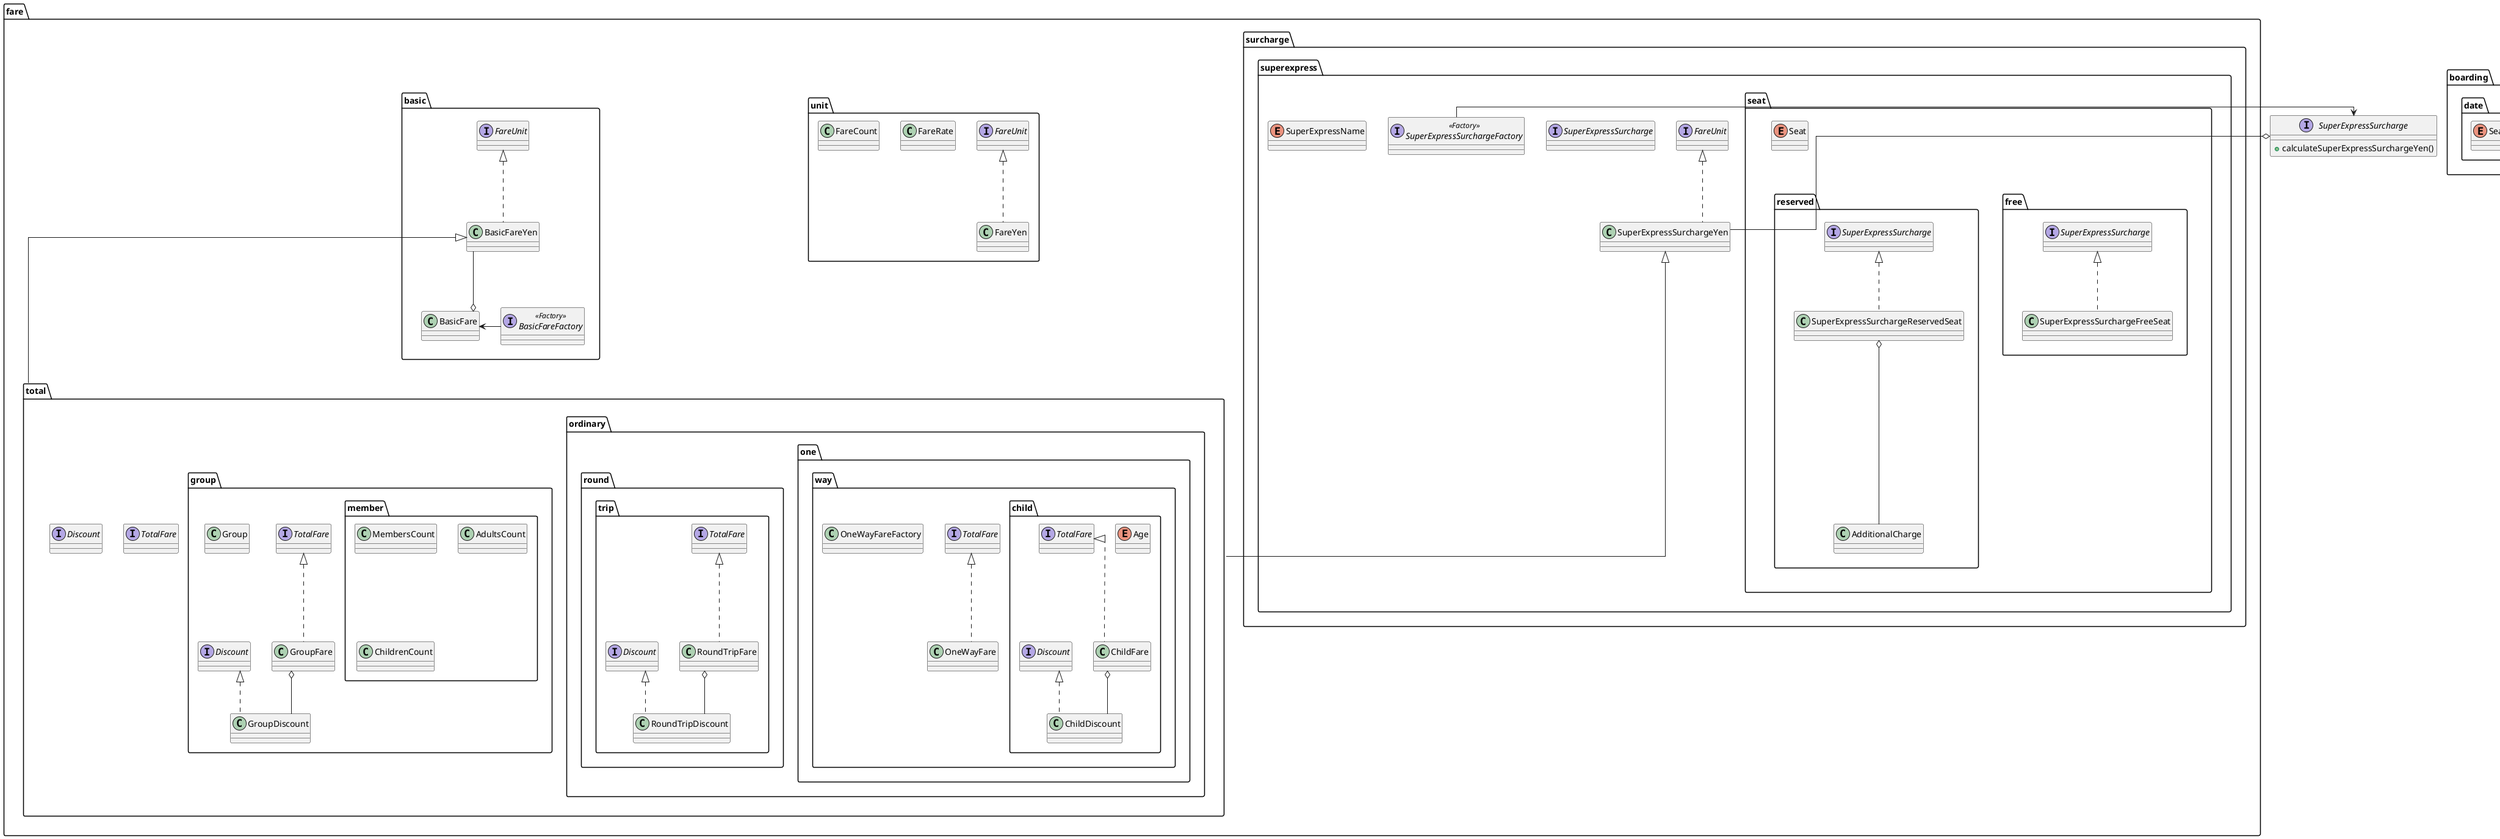 @startuml
skinparam linetype ortho
'left to right direction


package fare {

    package unit {
        interface FareUnit

        class FareYen implements FareUnit
        class FareRate
        class FareCount
    }


    package basic {
        class BasicFare
        class BasicFareYen implements FareUnit

        interface BasicFareFactory <<Factory>>
    }

    package surcharge.superexpress {
        interface SuperExpressSurcharge
        class SuperExpressSurchargeYen implements FareUnit
        interface SuperExpressSurchargeFactory <<Factory>>
        enum SuperExpressName

        package seat {
            enum Seat

            package reserved {
                class SuperExpressSurchargeReservedSeat implements SuperExpressSurcharge
                class AdditionalCharge
            }

            package free {
                class SuperExpressSurchargeFreeSeat implements SuperExpressSurcharge
            }
        }
    }

    package total {
        interface TotalFare


        interface Discount

        package ordinary {

            package one.way {
                class OneWayFare implements TotalFare
                class OneWayFareFactory
                package child {
                    enum Age
                    class ChildFare implements TotalFare
                    class ChildDiscount implements Discount
                }
            }
            package round.trip {
                class RoundTripFare implements TotalFare
                class RoundTripDiscount implements Discount
            }
        }

        package group {
            class GroupFare implements TotalFare
            class GroupDiscount implements Discount
            class Group
            package member {
                class MembersCount
                class AdultsCount
                class ChildrenCount
            }
        }



    }


}


package boarding {
    package section {
        class BoardingSection
    
        enum Station
        class OperatingKilometer
    }

    package date {
        class BoardingDate
        enum Season
    }
}


BasicFareYen --o BasicFare
SuperExpressSurchargeYen --o SuperExpressSurcharge

BasicFareYen <|--- total
SuperExpressSurchargeYen <|--- total


BasicFare <- BasicFareFactory
SuperExpressSurcharge <- SuperExpressSurchargeFactory
SuperExpressSurchargeReservedSeat o-- AdditionalCharge

ChildFare o-- ChildDiscount
RoundTripFare o-- RoundTripDiscount
GroupFare o-- GroupDiscount



/'レイアウト'/

Station -[hidden] OperatingKilometer

SuperExpressSurcharge -[hidden]- seat
Seat -[hidden]- reserved
free -[hidden] reserved

basic -[hidden] surcharge.superexpress


/' レイアウト終 '/


enum Station {
    - operationKilometer
}

class BoardingSection {
    + calculateOperatingKilometer()
}

class BoardingDate {
    + getSeason()
}

interface FareUnit {
    + plus(fareYen)
    + minus(fareYen)
    + times(fareReta)
    + times(fareCount)
}


class FareYen {
    - value
}

class FareRate {
    - value
}


class BasicFareYen {
    - fareYen
}

class BasicFare {
    + getBasicFare()
}

class SuperExpressSurchargeYen {
    - fareYen
}

interface SuperExpressSurcharge {
    + calculateSuperExpressSurchargeYen()
}



enum SuperExpressName {
    + hasAdditionalCharge()
}





interface TotalFare {
    + getBasicFare()
    + getSuperExpressSurcharge()
    + {default} sumFareYen()
}

class OneWayFare {
    - basicFareYen
    - superExpressSurchargeYen
}

class OneWayFareFactory {
    - basicFareFactory
    - superExpressSurchargeFactory
}

class ChildFare {
    - oneWayFare
}


interface SuperExpressSurcharge {

}





interface Discount {
    + isAvailable()
    + discountBasicFareYen()
    + discountSuperExpressSurchargeYen()
}


class RoundTripDiscount {
    - oneWayOperatingKilometer
}


class GroupDiscount {
    - group
    - BoardingDate
}

class Group {
    - adultsCount
    - childrenCount
}

class AdultsCount {
    - membersCount
}

class ChildrenCount {
    - membersCount
}

class MembersCount {
    - FareCount
}

@enduml